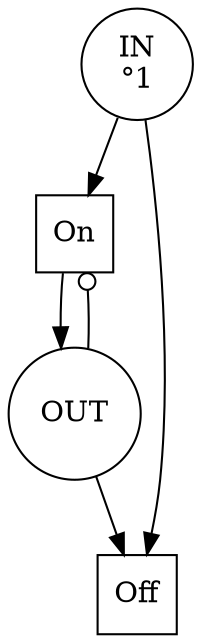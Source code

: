 /*
http://www.graphviz.org/doc/info/lang.html
*/

// Toggle switch Petri Net
digraph ToggleSwitchNet {

    /* Place Entities */
    {
        node [shape=circle]
        Pin [label="IN"+"\n°1"]
        Pout [label="OUT"]
    }
    /* Transition Entities */
    {
        node [shape=square]
        Ton [label="On"]
        Toff [label="Off"]
    }
    
    /* Relationships */
    Pin -> Ton
    Ton -> Pout
    Pout -> Ton [arrowhead=odot]
    Pin -> Toff
    Pout -> Toff
}